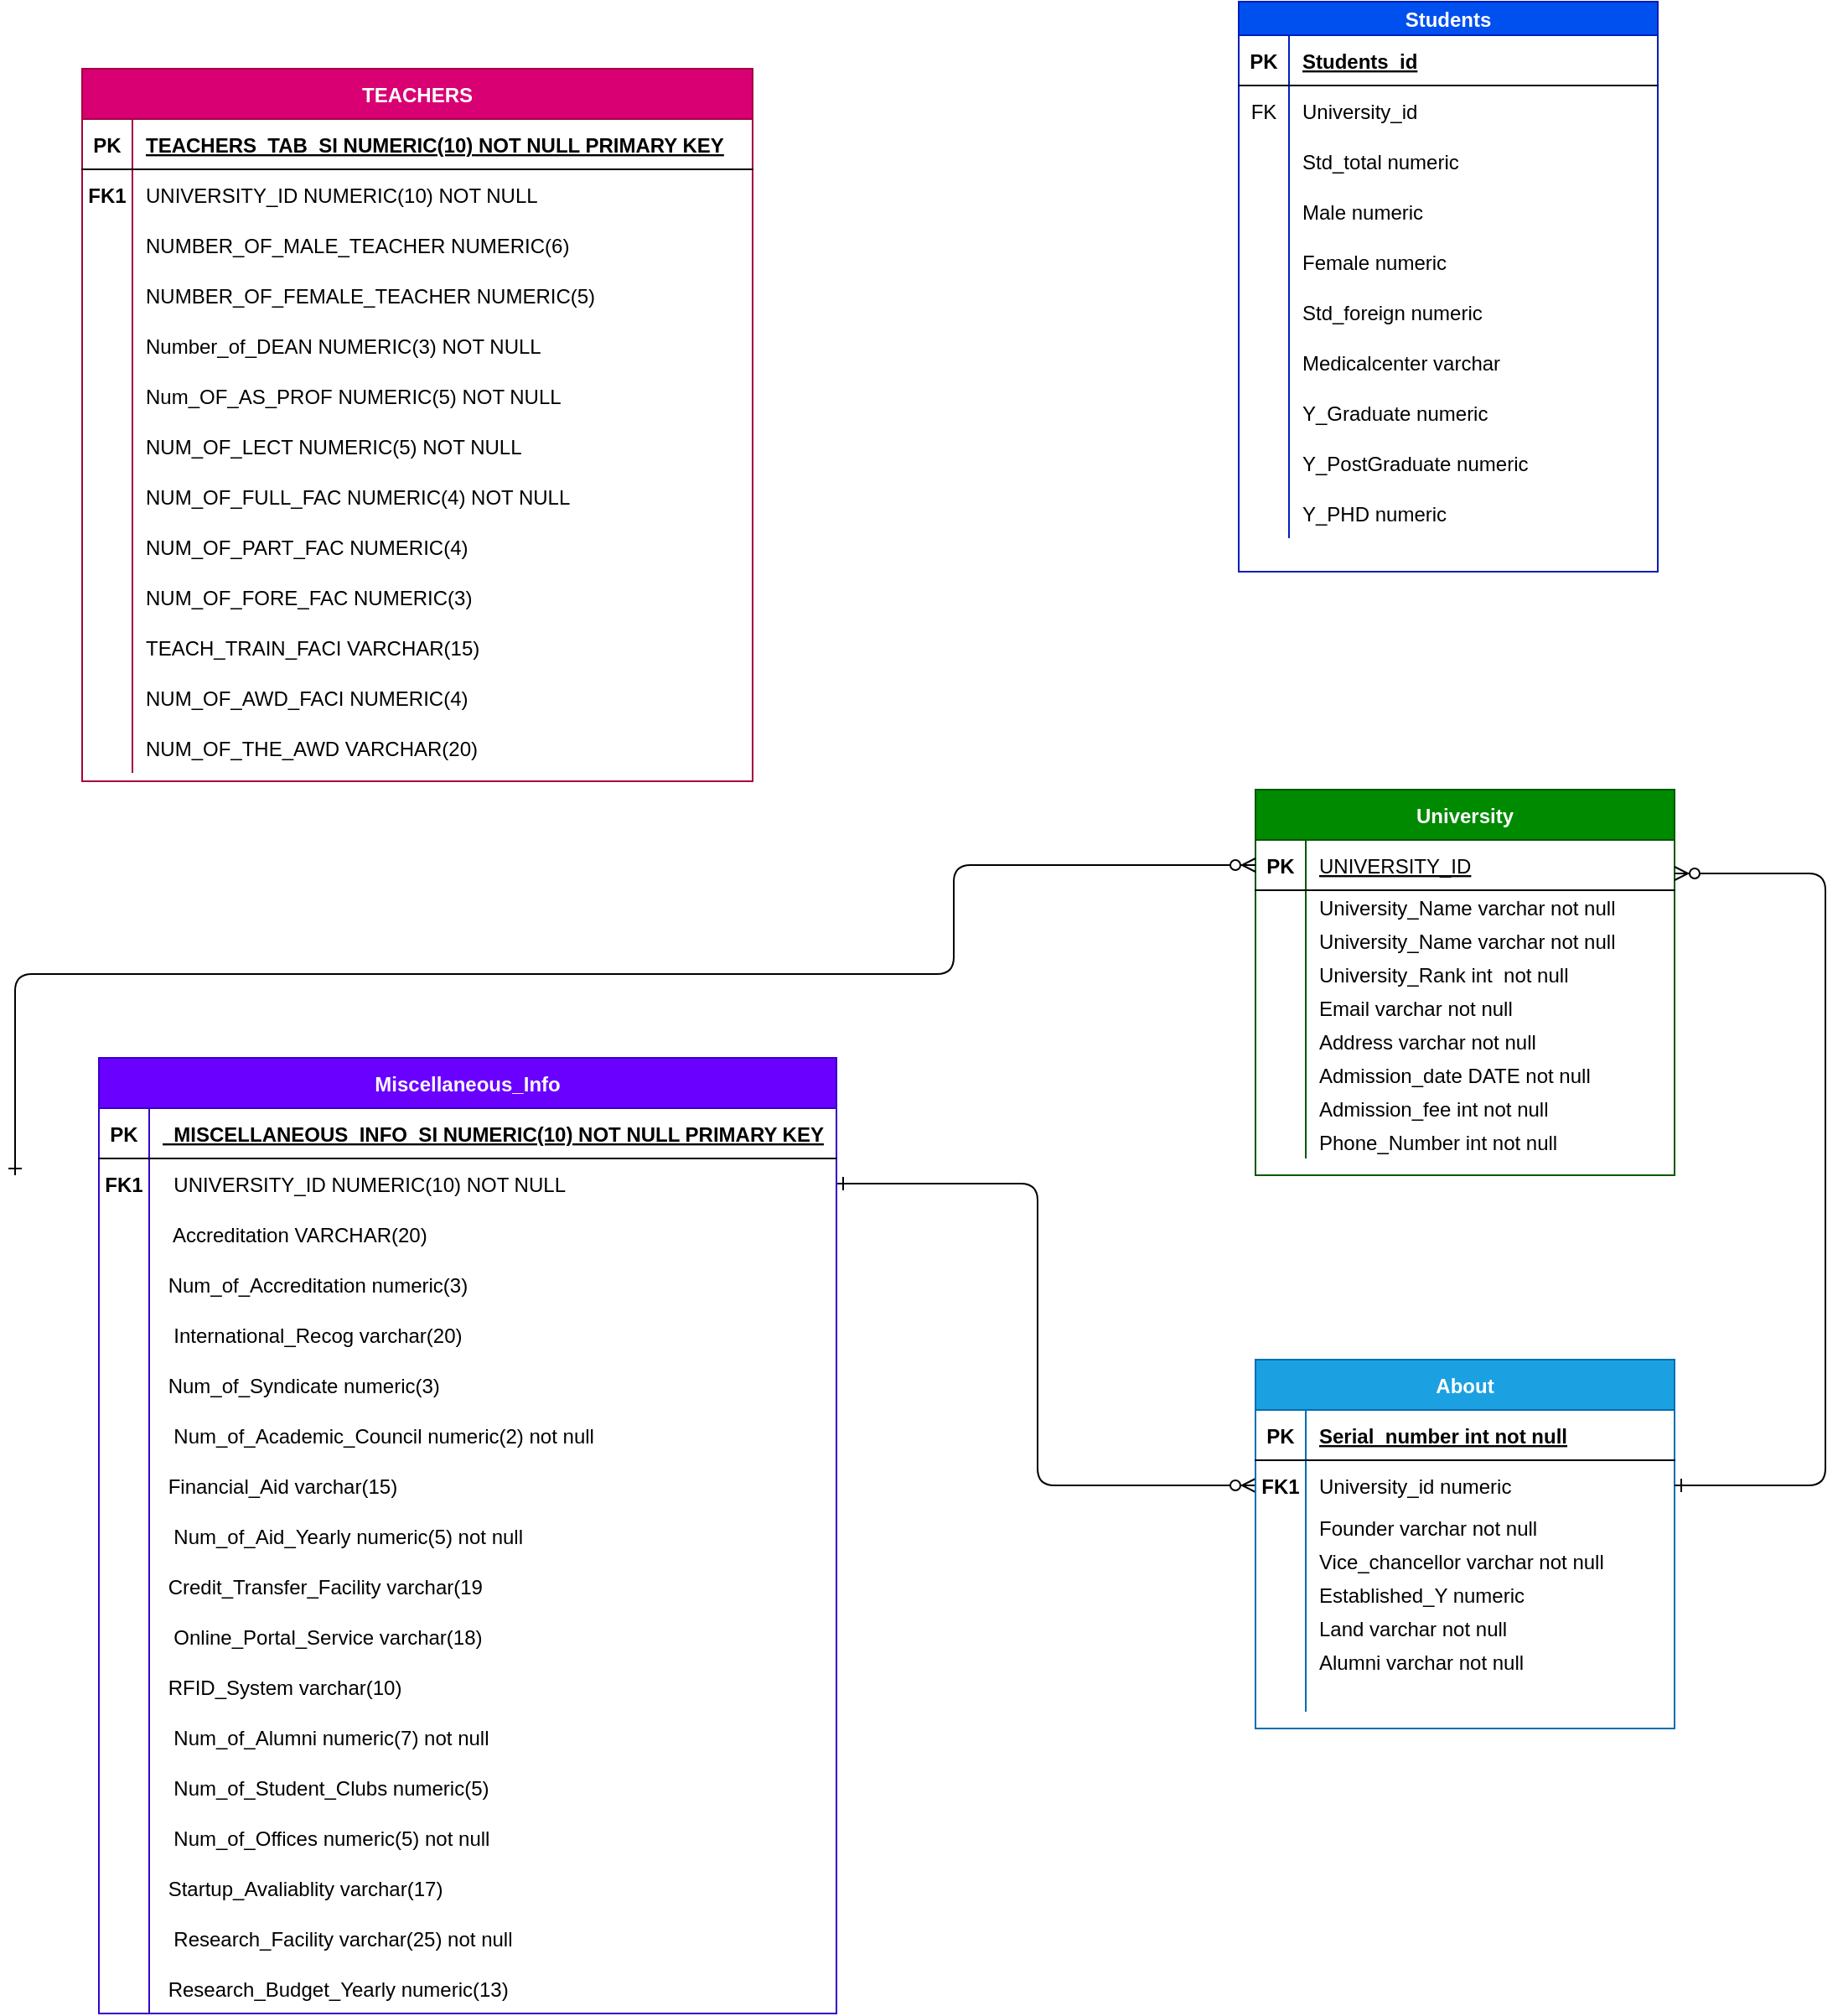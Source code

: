 <mxfile version="14.1.9" type="device"><diagram id="R2lEEEUBdFMjLlhIrx00" name="Page-1"><mxGraphModel dx="1673" dy="852" grid="1" gridSize="10" guides="1" tooltips="1" connect="1" arrows="1" fold="1" page="1" pageScale="1" pageWidth="850" pageHeight="1100" math="0" shadow="0" extFonts="Permanent Marker^https://fonts.googleapis.com/css?family=Permanent+Marker"><root><mxCell id="0"/><mxCell id="1" parent="0"/><mxCell id="C-vyLk0tnHw3VtMMgP7b-12" value="" style="endArrow=ERzeroToMany;startArrow=ERone;endFill=1;startFill=0;exitX=1;exitY=0.5;exitDx=0;exitDy=0;edgeStyle=orthogonalEdgeStyle;rounded=1;entryX=0;entryY=0.5;entryDx=0;entryDy=0;" parent="1" source="C-vyLk0tnHw3VtMMgP7b-6" edge="1" target="Qr7mPDmJloOcLGEHw9gT-30"><mxGeometry width="100" height="100" relative="1" as="geometry"><mxPoint x="400" y="180" as="sourcePoint"/><mxPoint x="730" y="970" as="targetPoint"/><Array as="points"><mxPoint x="650" y="785"/><mxPoint x="650" y="965"/></Array></mxGeometry></mxCell><mxCell id="C-vyLk0tnHw3VtMMgP7b-2" value="Miscellaneous_Info" style="shape=table;startSize=30;container=1;collapsible=1;childLayout=tableLayout;fixedRows=1;rowLines=0;fontStyle=1;align=center;resizeLast=1;fillColor=#6a00ff;strokeColor=#3700CC;fontColor=#ffffff;" parent="1" vertex="1"><mxGeometry x="90" y="710" width="440" height="570" as="geometry"/></mxCell><mxCell id="C-vyLk0tnHw3VtMMgP7b-3" value="" style="shape=partialRectangle;collapsible=0;dropTarget=0;pointerEvents=0;fillColor=none;points=[[0,0.5],[1,0.5]];portConstraint=eastwest;top=0;left=0;right=0;bottom=1;" parent="C-vyLk0tnHw3VtMMgP7b-2" vertex="1"><mxGeometry y="30" width="440" height="30" as="geometry"/></mxCell><mxCell id="C-vyLk0tnHw3VtMMgP7b-4" value="PK" style="shape=partialRectangle;overflow=hidden;connectable=0;fillColor=none;top=0;left=0;bottom=0;right=0;fontStyle=1;" parent="C-vyLk0tnHw3VtMMgP7b-3" vertex="1"><mxGeometry width="30" height="30" as="geometry"/></mxCell><mxCell id="C-vyLk0tnHw3VtMMgP7b-5" value="  MISCELLANEOUS_INFO_SI NUMERIC(10) NOT NULL PRIMARY KEY" style="shape=partialRectangle;overflow=hidden;connectable=0;fillColor=none;top=0;left=0;bottom=0;right=0;align=left;spacingLeft=6;fontStyle=5;" parent="C-vyLk0tnHw3VtMMgP7b-3" vertex="1"><mxGeometry x="30" width="410" height="30" as="geometry"/></mxCell><mxCell id="C-vyLk0tnHw3VtMMgP7b-6" value="" style="shape=partialRectangle;collapsible=0;dropTarget=0;pointerEvents=0;fillColor=none;points=[[0,0.5],[1,0.5]];portConstraint=eastwest;top=0;left=0;right=0;bottom=0;" parent="C-vyLk0tnHw3VtMMgP7b-2" vertex="1"><mxGeometry y="60" width="440" height="30" as="geometry"/></mxCell><mxCell id="C-vyLk0tnHw3VtMMgP7b-7" value="FK1" style="shape=partialRectangle;overflow=hidden;connectable=0;fillColor=none;top=0;left=0;bottom=0;right=0;fontStyle=1" parent="C-vyLk0tnHw3VtMMgP7b-6" vertex="1"><mxGeometry width="30" height="30" as="geometry"/></mxCell><mxCell id="C-vyLk0tnHw3VtMMgP7b-8" value="  UNIVERSITY_ID NUMERIC(10) NOT NULL" style="shape=partialRectangle;overflow=hidden;connectable=0;fillColor=none;top=0;left=0;bottom=0;right=0;align=left;spacingLeft=6;" parent="C-vyLk0tnHw3VtMMgP7b-6" vertex="1"><mxGeometry x="30" width="410" height="30" as="geometry"/></mxCell><mxCell id="C-vyLk0tnHw3VtMMgP7b-9" value="" style="shape=partialRectangle;collapsible=0;dropTarget=0;pointerEvents=0;fillColor=none;points=[[0,0.5],[1,0.5]];portConstraint=eastwest;top=0;left=0;right=0;bottom=0;" parent="C-vyLk0tnHw3VtMMgP7b-2" vertex="1"><mxGeometry y="90" width="440" height="30" as="geometry"/></mxCell><mxCell id="C-vyLk0tnHw3VtMMgP7b-10" value="" style="shape=partialRectangle;overflow=hidden;connectable=0;fillColor=none;top=0;left=0;bottom=0;right=0;" parent="C-vyLk0tnHw3VtMMgP7b-9" vertex="1"><mxGeometry width="30" height="30" as="geometry"/></mxCell><mxCell id="C-vyLk0tnHw3VtMMgP7b-11" value="  Accreditation VARCHAR(20)" style="shape=partialRectangle;overflow=hidden;connectable=0;fillColor=none;top=0;left=0;bottom=0;right=0;align=left;spacingLeft=6;" parent="C-vyLk0tnHw3VtMMgP7b-9" vertex="1"><mxGeometry x="30" width="410" height="30" as="geometry"/></mxCell><mxCell id="CBRhoKZOlmnx06mrnJUR-37" value="" style="shape=partialRectangle;collapsible=0;dropTarget=0;pointerEvents=0;fillColor=none;points=[[0,0.5],[1,0.5]];portConstraint=eastwest;top=0;left=0;right=0;bottom=0;" parent="C-vyLk0tnHw3VtMMgP7b-2" vertex="1"><mxGeometry y="120" width="440" height="30" as="geometry"/></mxCell><mxCell id="CBRhoKZOlmnx06mrnJUR-38" value="" style="shape=partialRectangle;overflow=hidden;connectable=0;fillColor=none;top=0;left=0;bottom=0;right=0;" parent="CBRhoKZOlmnx06mrnJUR-37" vertex="1"><mxGeometry width="30" height="30" as="geometry"/></mxCell><mxCell id="CBRhoKZOlmnx06mrnJUR-39" value=" Num_of_Accreditation numeric(3)" style="shape=partialRectangle;overflow=hidden;connectable=0;fillColor=none;top=0;left=0;bottom=0;right=0;align=left;spacingLeft=6;" parent="CBRhoKZOlmnx06mrnJUR-37" vertex="1"><mxGeometry x="30" width="410" height="30" as="geometry"/></mxCell><mxCell id="CBRhoKZOlmnx06mrnJUR-40" value="" style="shape=partialRectangle;collapsible=0;dropTarget=0;pointerEvents=0;fillColor=none;points=[[0,0.5],[1,0.5]];portConstraint=eastwest;top=0;left=0;right=0;bottom=0;" parent="C-vyLk0tnHw3VtMMgP7b-2" vertex="1"><mxGeometry y="150" width="440" height="30" as="geometry"/></mxCell><mxCell id="CBRhoKZOlmnx06mrnJUR-41" value="" style="shape=partialRectangle;overflow=hidden;connectable=0;fillColor=none;top=0;left=0;bottom=0;right=0;" parent="CBRhoKZOlmnx06mrnJUR-40" vertex="1"><mxGeometry width="30" height="30" as="geometry"/></mxCell><mxCell id="CBRhoKZOlmnx06mrnJUR-42" value="  International_Recog varchar(20)" style="shape=partialRectangle;overflow=hidden;connectable=0;fillColor=none;top=0;left=0;bottom=0;right=0;align=left;spacingLeft=6;" parent="CBRhoKZOlmnx06mrnJUR-40" vertex="1"><mxGeometry x="30" width="410" height="30" as="geometry"/></mxCell><mxCell id="CBRhoKZOlmnx06mrnJUR-59" value="" style="shape=partialRectangle;collapsible=0;dropTarget=0;pointerEvents=0;fillColor=none;points=[[0,0.5],[1,0.5]];portConstraint=eastwest;top=0;left=0;right=0;bottom=0;" parent="C-vyLk0tnHw3VtMMgP7b-2" vertex="1"><mxGeometry y="180" width="440" height="30" as="geometry"/></mxCell><mxCell id="CBRhoKZOlmnx06mrnJUR-60" value="" style="shape=partialRectangle;overflow=hidden;connectable=0;fillColor=none;top=0;left=0;bottom=0;right=0;" parent="CBRhoKZOlmnx06mrnJUR-59" vertex="1"><mxGeometry width="30" height="30" as="geometry"/></mxCell><mxCell id="CBRhoKZOlmnx06mrnJUR-61" value=" Num_of_Syndicate numeric(3)" style="shape=partialRectangle;overflow=hidden;connectable=0;fillColor=none;top=0;left=0;bottom=0;right=0;align=left;spacingLeft=6;" parent="CBRhoKZOlmnx06mrnJUR-59" vertex="1"><mxGeometry x="30" width="410" height="30" as="geometry"/></mxCell><mxCell id="CBRhoKZOlmnx06mrnJUR-62" value="" style="shape=partialRectangle;collapsible=0;dropTarget=0;pointerEvents=0;fillColor=none;points=[[0,0.5],[1,0.5]];portConstraint=eastwest;top=0;left=0;right=0;bottom=0;" parent="C-vyLk0tnHw3VtMMgP7b-2" vertex="1"><mxGeometry y="210" width="440" height="30" as="geometry"/></mxCell><mxCell id="CBRhoKZOlmnx06mrnJUR-63" value="" style="shape=partialRectangle;overflow=hidden;connectable=0;fillColor=none;top=0;left=0;bottom=0;right=0;" parent="CBRhoKZOlmnx06mrnJUR-62" vertex="1"><mxGeometry width="30" height="30" as="geometry"/></mxCell><mxCell id="CBRhoKZOlmnx06mrnJUR-64" value="  Num_of_Academic_Council numeric(2) not null" style="shape=partialRectangle;overflow=hidden;connectable=0;fillColor=none;top=0;left=0;bottom=0;right=0;align=left;spacingLeft=6;" parent="CBRhoKZOlmnx06mrnJUR-62" vertex="1"><mxGeometry x="30" width="410" height="30" as="geometry"/></mxCell><mxCell id="CBRhoKZOlmnx06mrnJUR-65" value="" style="shape=partialRectangle;collapsible=0;dropTarget=0;pointerEvents=0;fillColor=none;points=[[0,0.5],[1,0.5]];portConstraint=eastwest;top=0;left=0;right=0;bottom=0;" parent="C-vyLk0tnHw3VtMMgP7b-2" vertex="1"><mxGeometry y="240" width="440" height="30" as="geometry"/></mxCell><mxCell id="CBRhoKZOlmnx06mrnJUR-66" value="" style="shape=partialRectangle;overflow=hidden;connectable=0;fillColor=none;top=0;left=0;bottom=0;right=0;" parent="CBRhoKZOlmnx06mrnJUR-65" vertex="1"><mxGeometry width="30" height="30" as="geometry"/></mxCell><mxCell id="CBRhoKZOlmnx06mrnJUR-67" value=" Financial_Aid varchar(15)" style="shape=partialRectangle;overflow=hidden;connectable=0;fillColor=none;top=0;left=0;bottom=0;right=0;align=left;spacingLeft=6;" parent="CBRhoKZOlmnx06mrnJUR-65" vertex="1"><mxGeometry x="30" width="410" height="30" as="geometry"/></mxCell><mxCell id="CBRhoKZOlmnx06mrnJUR-68" value="" style="shape=partialRectangle;collapsible=0;dropTarget=0;pointerEvents=0;fillColor=none;points=[[0,0.5],[1,0.5]];portConstraint=eastwest;top=0;left=0;right=0;bottom=0;" parent="C-vyLk0tnHw3VtMMgP7b-2" vertex="1"><mxGeometry y="270" width="440" height="30" as="geometry"/></mxCell><mxCell id="CBRhoKZOlmnx06mrnJUR-69" value="" style="shape=partialRectangle;overflow=hidden;connectable=0;fillColor=none;top=0;left=0;bottom=0;right=0;" parent="CBRhoKZOlmnx06mrnJUR-68" vertex="1"><mxGeometry width="30" height="30" as="geometry"/></mxCell><mxCell id="CBRhoKZOlmnx06mrnJUR-70" value="  Num_of_Aid_Yearly numeric(5) not null" style="shape=partialRectangle;overflow=hidden;connectable=0;fillColor=none;top=0;left=0;bottom=0;right=0;align=left;spacingLeft=6;" parent="CBRhoKZOlmnx06mrnJUR-68" vertex="1"><mxGeometry x="30" width="410" height="30" as="geometry"/></mxCell><mxCell id="CBRhoKZOlmnx06mrnJUR-71" value="" style="shape=partialRectangle;collapsible=0;dropTarget=0;pointerEvents=0;fillColor=none;points=[[0,0.5],[1,0.5]];portConstraint=eastwest;top=0;left=0;right=0;bottom=0;" parent="C-vyLk0tnHw3VtMMgP7b-2" vertex="1"><mxGeometry y="300" width="440" height="30" as="geometry"/></mxCell><mxCell id="CBRhoKZOlmnx06mrnJUR-72" value="" style="shape=partialRectangle;overflow=hidden;connectable=0;fillColor=none;top=0;left=0;bottom=0;right=0;" parent="CBRhoKZOlmnx06mrnJUR-71" vertex="1"><mxGeometry width="30" height="30" as="geometry"/></mxCell><mxCell id="CBRhoKZOlmnx06mrnJUR-73" value=" Credit_Transfer_Facility varchar(19" style="shape=partialRectangle;overflow=hidden;connectable=0;fillColor=none;top=0;left=0;bottom=0;right=0;align=left;spacingLeft=6;" parent="CBRhoKZOlmnx06mrnJUR-71" vertex="1"><mxGeometry x="30" width="410" height="30" as="geometry"/></mxCell><mxCell id="CBRhoKZOlmnx06mrnJUR-74" value="" style="shape=partialRectangle;collapsible=0;dropTarget=0;pointerEvents=0;fillColor=none;points=[[0,0.5],[1,0.5]];portConstraint=eastwest;top=0;left=0;right=0;bottom=0;" parent="C-vyLk0tnHw3VtMMgP7b-2" vertex="1"><mxGeometry y="330" width="440" height="30" as="geometry"/></mxCell><mxCell id="CBRhoKZOlmnx06mrnJUR-75" value="" style="shape=partialRectangle;overflow=hidden;connectable=0;fillColor=none;top=0;left=0;bottom=0;right=0;" parent="CBRhoKZOlmnx06mrnJUR-74" vertex="1"><mxGeometry width="30" height="30" as="geometry"/></mxCell><mxCell id="CBRhoKZOlmnx06mrnJUR-76" value="  Online_Portal_Service varchar(18)" style="shape=partialRectangle;overflow=hidden;connectable=0;fillColor=none;top=0;left=0;bottom=0;right=0;align=left;spacingLeft=6;" parent="CBRhoKZOlmnx06mrnJUR-74" vertex="1"><mxGeometry x="30" width="410" height="30" as="geometry"/></mxCell><mxCell id="CBRhoKZOlmnx06mrnJUR-77" value="" style="shape=partialRectangle;collapsible=0;dropTarget=0;pointerEvents=0;fillColor=none;points=[[0,0.5],[1,0.5]];portConstraint=eastwest;top=0;left=0;right=0;bottom=0;" parent="C-vyLk0tnHw3VtMMgP7b-2" vertex="1"><mxGeometry y="360" width="440" height="30" as="geometry"/></mxCell><mxCell id="CBRhoKZOlmnx06mrnJUR-78" value="" style="shape=partialRectangle;overflow=hidden;connectable=0;fillColor=none;top=0;left=0;bottom=0;right=0;" parent="CBRhoKZOlmnx06mrnJUR-77" vertex="1"><mxGeometry width="30" height="30" as="geometry"/></mxCell><mxCell id="CBRhoKZOlmnx06mrnJUR-79" value=" RFID_System varchar(10)" style="shape=partialRectangle;overflow=hidden;connectable=0;fillColor=none;top=0;left=0;bottom=0;right=0;align=left;spacingLeft=6;" parent="CBRhoKZOlmnx06mrnJUR-77" vertex="1"><mxGeometry x="30" width="410" height="30" as="geometry"/></mxCell><mxCell id="CBRhoKZOlmnx06mrnJUR-80" value="" style="shape=partialRectangle;collapsible=0;dropTarget=0;pointerEvents=0;fillColor=none;points=[[0,0.5],[1,0.5]];portConstraint=eastwest;top=0;left=0;right=0;bottom=0;" parent="C-vyLk0tnHw3VtMMgP7b-2" vertex="1"><mxGeometry y="390" width="440" height="30" as="geometry"/></mxCell><mxCell id="CBRhoKZOlmnx06mrnJUR-81" value="" style="shape=partialRectangle;overflow=hidden;connectable=0;fillColor=none;top=0;left=0;bottom=0;right=0;" parent="CBRhoKZOlmnx06mrnJUR-80" vertex="1"><mxGeometry width="30" height="30" as="geometry"/></mxCell><mxCell id="CBRhoKZOlmnx06mrnJUR-82" value="  Num_of_Alumni numeric(7) not null" style="shape=partialRectangle;overflow=hidden;connectable=0;fillColor=none;top=0;left=0;bottom=0;right=0;align=left;spacingLeft=6;" parent="CBRhoKZOlmnx06mrnJUR-80" vertex="1"><mxGeometry x="30" width="410" height="30" as="geometry"/></mxCell><mxCell id="CBRhoKZOlmnx06mrnJUR-83" value="" style="shape=partialRectangle;collapsible=0;dropTarget=0;pointerEvents=0;fillColor=none;points=[[0,0.5],[1,0.5]];portConstraint=eastwest;top=0;left=0;right=0;bottom=0;" parent="C-vyLk0tnHw3VtMMgP7b-2" vertex="1"><mxGeometry y="420" width="440" height="30" as="geometry"/></mxCell><mxCell id="CBRhoKZOlmnx06mrnJUR-84" value="" style="shape=partialRectangle;overflow=hidden;connectable=0;fillColor=none;top=0;left=0;bottom=0;right=0;" parent="CBRhoKZOlmnx06mrnJUR-83" vertex="1"><mxGeometry width="30" height="30" as="geometry"/></mxCell><mxCell id="CBRhoKZOlmnx06mrnJUR-85" value="  Num_of_Student_Clubs numeric(5)" style="shape=partialRectangle;overflow=hidden;connectable=0;fillColor=none;top=0;left=0;bottom=0;right=0;align=left;spacingLeft=6;" parent="CBRhoKZOlmnx06mrnJUR-83" vertex="1"><mxGeometry x="30" width="410" height="30" as="geometry"/></mxCell><mxCell id="CBRhoKZOlmnx06mrnJUR-86" value="" style="shape=partialRectangle;collapsible=0;dropTarget=0;pointerEvents=0;fillColor=none;points=[[0,0.5],[1,0.5]];portConstraint=eastwest;top=0;left=0;right=0;bottom=0;" parent="C-vyLk0tnHw3VtMMgP7b-2" vertex="1"><mxGeometry y="450" width="440" height="30" as="geometry"/></mxCell><mxCell id="CBRhoKZOlmnx06mrnJUR-87" value="" style="shape=partialRectangle;overflow=hidden;connectable=0;fillColor=none;top=0;left=0;bottom=0;right=0;" parent="CBRhoKZOlmnx06mrnJUR-86" vertex="1"><mxGeometry width="30" height="30" as="geometry"/></mxCell><mxCell id="CBRhoKZOlmnx06mrnJUR-88" value="  Num_of_Offices numeric(5) not null" style="shape=partialRectangle;overflow=hidden;connectable=0;fillColor=none;top=0;left=0;bottom=0;right=0;align=left;spacingLeft=6;" parent="CBRhoKZOlmnx06mrnJUR-86" vertex="1"><mxGeometry x="30" width="410" height="30" as="geometry"/></mxCell><mxCell id="CBRhoKZOlmnx06mrnJUR-89" value="" style="shape=partialRectangle;collapsible=0;dropTarget=0;pointerEvents=0;fillColor=none;points=[[0,0.5],[1,0.5]];portConstraint=eastwest;top=0;left=0;right=0;bottom=0;" parent="C-vyLk0tnHw3VtMMgP7b-2" vertex="1"><mxGeometry y="480" width="440" height="30" as="geometry"/></mxCell><mxCell id="CBRhoKZOlmnx06mrnJUR-90" value="" style="shape=partialRectangle;overflow=hidden;connectable=0;fillColor=none;top=0;left=0;bottom=0;right=0;" parent="CBRhoKZOlmnx06mrnJUR-89" vertex="1"><mxGeometry width="30" height="30" as="geometry"/></mxCell><mxCell id="CBRhoKZOlmnx06mrnJUR-91" value=" Startup_Avaliablity varchar(17)" style="shape=partialRectangle;overflow=hidden;connectable=0;fillColor=none;top=0;left=0;bottom=0;right=0;align=left;spacingLeft=6;" parent="CBRhoKZOlmnx06mrnJUR-89" vertex="1"><mxGeometry x="30" width="410" height="30" as="geometry"/></mxCell><mxCell id="CBRhoKZOlmnx06mrnJUR-92" value="" style="shape=partialRectangle;collapsible=0;dropTarget=0;pointerEvents=0;fillColor=none;points=[[0,0.5],[1,0.5]];portConstraint=eastwest;top=0;left=0;right=0;bottom=0;" parent="C-vyLk0tnHw3VtMMgP7b-2" vertex="1"><mxGeometry y="510" width="440" height="30" as="geometry"/></mxCell><mxCell id="CBRhoKZOlmnx06mrnJUR-93" value="" style="shape=partialRectangle;overflow=hidden;connectable=0;fillColor=none;top=0;left=0;bottom=0;right=0;" parent="CBRhoKZOlmnx06mrnJUR-92" vertex="1"><mxGeometry width="30" height="30" as="geometry"/></mxCell><mxCell id="CBRhoKZOlmnx06mrnJUR-94" value="  Research_Facility varchar(25) not null" style="shape=partialRectangle;overflow=hidden;connectable=0;fillColor=none;top=0;left=0;bottom=0;right=0;align=left;spacingLeft=6;" parent="CBRhoKZOlmnx06mrnJUR-92" vertex="1"><mxGeometry x="30" width="410" height="30" as="geometry"/></mxCell><mxCell id="CBRhoKZOlmnx06mrnJUR-95" value="" style="shape=partialRectangle;collapsible=0;dropTarget=0;pointerEvents=0;fillColor=none;points=[[0,0.5],[1,0.5]];portConstraint=eastwest;top=0;left=0;right=0;bottom=0;" parent="C-vyLk0tnHw3VtMMgP7b-2" vertex="1"><mxGeometry y="540" width="440" height="30" as="geometry"/></mxCell><mxCell id="CBRhoKZOlmnx06mrnJUR-96" value="" style="shape=partialRectangle;overflow=hidden;connectable=0;fillColor=none;top=0;left=0;bottom=0;right=0;" parent="CBRhoKZOlmnx06mrnJUR-95" vertex="1"><mxGeometry width="30" height="30" as="geometry"/></mxCell><mxCell id="CBRhoKZOlmnx06mrnJUR-97" value=" Research_Budget_Yearly numeric(13)" style="shape=partialRectangle;overflow=hidden;connectable=0;fillColor=none;top=0;left=0;bottom=0;right=0;align=left;spacingLeft=6;" parent="CBRhoKZOlmnx06mrnJUR-95" vertex="1"><mxGeometry x="30" width="410" height="30" as="geometry"/></mxCell><mxCell id="C-vyLk0tnHw3VtMMgP7b-23" value="TEACHERS" style="shape=table;startSize=30;container=1;collapsible=1;childLayout=tableLayout;fixedRows=1;rowLines=0;fontStyle=1;align=center;resizeLast=1;fillColor=#d80073;strokeColor=#A50040;fontColor=#ffffff;" parent="1" vertex="1"><mxGeometry x="80" y="120" width="400" height="425" as="geometry"/></mxCell><mxCell id="C-vyLk0tnHw3VtMMgP7b-24" value="" style="shape=partialRectangle;collapsible=0;dropTarget=0;pointerEvents=0;fillColor=none;points=[[0,0.5],[1,0.5]];portConstraint=eastwest;top=0;left=0;right=0;bottom=1;" parent="C-vyLk0tnHw3VtMMgP7b-23" vertex="1"><mxGeometry y="30" width="400" height="30" as="geometry"/></mxCell><mxCell id="C-vyLk0tnHw3VtMMgP7b-25" value="PK" style="shape=partialRectangle;overflow=hidden;connectable=0;fillColor=none;top=0;left=0;bottom=0;right=0;fontStyle=1;" parent="C-vyLk0tnHw3VtMMgP7b-24" vertex="1"><mxGeometry width="30" height="30" as="geometry"/></mxCell><mxCell id="C-vyLk0tnHw3VtMMgP7b-26" value="TEACHERS_TAB_SI NUMERIC(10) NOT NULL PRIMARY KEY" style="shape=partialRectangle;overflow=hidden;connectable=0;fillColor=none;top=0;left=0;bottom=0;right=0;align=left;spacingLeft=6;fontStyle=5;" parent="C-vyLk0tnHw3VtMMgP7b-24" vertex="1"><mxGeometry x="30" width="370" height="30" as="geometry"/></mxCell><mxCell id="C-vyLk0tnHw3VtMMgP7b-27" value="" style="shape=partialRectangle;collapsible=0;dropTarget=0;pointerEvents=0;fillColor=none;points=[[0,0.5],[1,0.5]];portConstraint=eastwest;top=0;left=0;right=0;bottom=0;" parent="C-vyLk0tnHw3VtMMgP7b-23" vertex="1"><mxGeometry y="60" width="400" height="30" as="geometry"/></mxCell><mxCell id="C-vyLk0tnHw3VtMMgP7b-28" value="FK1" style="shape=partialRectangle;overflow=hidden;connectable=0;fillColor=none;top=0;left=0;bottom=0;right=0;fontStyle=1" parent="C-vyLk0tnHw3VtMMgP7b-27" vertex="1"><mxGeometry width="30" height="30" as="geometry"/></mxCell><mxCell id="C-vyLk0tnHw3VtMMgP7b-29" value="UNIVERSITY_ID NUMERIC(10) NOT NULL" style="shape=partialRectangle;overflow=hidden;connectable=0;fillColor=none;top=0;left=0;bottom=0;right=0;align=left;spacingLeft=6;" parent="C-vyLk0tnHw3VtMMgP7b-27" vertex="1"><mxGeometry x="30" width="370" height="30" as="geometry"/></mxCell><mxCell id="CBRhoKZOlmnx06mrnJUR-4" value="" style="shape=partialRectangle;collapsible=0;dropTarget=0;pointerEvents=0;fillColor=none;points=[[0,0.5],[1,0.5]];portConstraint=eastwest;top=0;left=0;right=0;bottom=0;" parent="C-vyLk0tnHw3VtMMgP7b-23" vertex="1"><mxGeometry y="90" width="400" height="30" as="geometry"/></mxCell><mxCell id="CBRhoKZOlmnx06mrnJUR-5" value="" style="shape=partialRectangle;overflow=hidden;connectable=0;fillColor=none;top=0;left=0;bottom=0;right=0;" parent="CBRhoKZOlmnx06mrnJUR-4" vertex="1"><mxGeometry width="30" height="30" as="geometry"/></mxCell><mxCell id="CBRhoKZOlmnx06mrnJUR-6" value="NUMBER_OF_MALE_TEACHER NUMERIC(6)" style="shape=partialRectangle;overflow=hidden;connectable=0;fillColor=none;top=0;left=0;bottom=0;right=0;align=left;spacingLeft=6;" parent="CBRhoKZOlmnx06mrnJUR-4" vertex="1"><mxGeometry x="30" width="370" height="30" as="geometry"/></mxCell><mxCell id="CBRhoKZOlmnx06mrnJUR-7" value="" style="shape=partialRectangle;collapsible=0;dropTarget=0;pointerEvents=0;fillColor=none;points=[[0,0.5],[1,0.5]];portConstraint=eastwest;top=0;left=0;right=0;bottom=0;" parent="C-vyLk0tnHw3VtMMgP7b-23" vertex="1"><mxGeometry y="120" width="400" height="30" as="geometry"/></mxCell><mxCell id="CBRhoKZOlmnx06mrnJUR-8" value="" style="shape=partialRectangle;overflow=hidden;connectable=0;fillColor=none;top=0;left=0;bottom=0;right=0;" parent="CBRhoKZOlmnx06mrnJUR-7" vertex="1"><mxGeometry width="30" height="30" as="geometry"/></mxCell><mxCell id="CBRhoKZOlmnx06mrnJUR-9" value="NUMBER_OF_FEMALE_TEACHER NUMERIC(5)" style="shape=partialRectangle;overflow=hidden;connectable=0;fillColor=none;top=0;left=0;bottom=0;right=0;align=left;spacingLeft=6;" parent="CBRhoKZOlmnx06mrnJUR-7" vertex="1"><mxGeometry x="30" width="370" height="30" as="geometry"/></mxCell><mxCell id="CBRhoKZOlmnx06mrnJUR-10" value="" style="shape=partialRectangle;collapsible=0;dropTarget=0;pointerEvents=0;fillColor=none;points=[[0,0.5],[1,0.5]];portConstraint=eastwest;top=0;left=0;right=0;bottom=0;" parent="C-vyLk0tnHw3VtMMgP7b-23" vertex="1"><mxGeometry y="150" width="400" height="30" as="geometry"/></mxCell><mxCell id="CBRhoKZOlmnx06mrnJUR-11" value="" style="shape=partialRectangle;overflow=hidden;connectable=0;fillColor=none;top=0;left=0;bottom=0;right=0;" parent="CBRhoKZOlmnx06mrnJUR-10" vertex="1"><mxGeometry width="30" height="30" as="geometry"/></mxCell><mxCell id="CBRhoKZOlmnx06mrnJUR-12" value="Number_of_DEAN NUMERIC(3) NOT NULL" style="shape=partialRectangle;overflow=hidden;connectable=0;fillColor=none;top=0;left=0;bottom=0;right=0;align=left;spacingLeft=6;" parent="CBRhoKZOlmnx06mrnJUR-10" vertex="1"><mxGeometry x="30" width="370" height="30" as="geometry"/></mxCell><mxCell id="CBRhoKZOlmnx06mrnJUR-13" value="" style="shape=partialRectangle;collapsible=0;dropTarget=0;pointerEvents=0;fillColor=none;points=[[0,0.5],[1,0.5]];portConstraint=eastwest;top=0;left=0;right=0;bottom=0;" parent="C-vyLk0tnHw3VtMMgP7b-23" vertex="1"><mxGeometry y="180" width="400" height="30" as="geometry"/></mxCell><mxCell id="CBRhoKZOlmnx06mrnJUR-14" value="" style="shape=partialRectangle;overflow=hidden;connectable=0;fillColor=none;top=0;left=0;bottom=0;right=0;" parent="CBRhoKZOlmnx06mrnJUR-13" vertex="1"><mxGeometry width="30" height="30" as="geometry"/></mxCell><mxCell id="CBRhoKZOlmnx06mrnJUR-15" value="Num_OF_AS_PROF NUMERIC(5) NOT NULL" style="shape=partialRectangle;overflow=hidden;connectable=0;fillColor=none;top=0;left=0;bottom=0;right=0;align=left;spacingLeft=6;" parent="CBRhoKZOlmnx06mrnJUR-13" vertex="1"><mxGeometry x="30" width="370" height="30" as="geometry"/></mxCell><mxCell id="CBRhoKZOlmnx06mrnJUR-16" value="" style="shape=partialRectangle;collapsible=0;dropTarget=0;pointerEvents=0;fillColor=none;points=[[0,0.5],[1,0.5]];portConstraint=eastwest;top=0;left=0;right=0;bottom=0;" parent="C-vyLk0tnHw3VtMMgP7b-23" vertex="1"><mxGeometry y="210" width="400" height="30" as="geometry"/></mxCell><mxCell id="CBRhoKZOlmnx06mrnJUR-17" value="" style="shape=partialRectangle;overflow=hidden;connectable=0;fillColor=none;top=0;left=0;bottom=0;right=0;" parent="CBRhoKZOlmnx06mrnJUR-16" vertex="1"><mxGeometry width="30" height="30" as="geometry"/></mxCell><mxCell id="CBRhoKZOlmnx06mrnJUR-18" value="NUM_OF_LECT NUMERIC(5) NOT NULL" style="shape=partialRectangle;overflow=hidden;connectable=0;fillColor=none;top=0;left=0;bottom=0;right=0;align=left;spacingLeft=6;" parent="CBRhoKZOlmnx06mrnJUR-16" vertex="1"><mxGeometry x="30" width="370" height="30" as="geometry"/></mxCell><mxCell id="CBRhoKZOlmnx06mrnJUR-19" value="" style="shape=partialRectangle;collapsible=0;dropTarget=0;pointerEvents=0;fillColor=none;points=[[0,0.5],[1,0.5]];portConstraint=eastwest;top=0;left=0;right=0;bottom=0;" parent="C-vyLk0tnHw3VtMMgP7b-23" vertex="1"><mxGeometry y="240" width="400" height="30" as="geometry"/></mxCell><mxCell id="CBRhoKZOlmnx06mrnJUR-20" value="" style="shape=partialRectangle;overflow=hidden;connectable=0;fillColor=none;top=0;left=0;bottom=0;right=0;" parent="CBRhoKZOlmnx06mrnJUR-19" vertex="1"><mxGeometry width="30" height="30" as="geometry"/></mxCell><mxCell id="CBRhoKZOlmnx06mrnJUR-21" value="NUM_OF_FULL_FAC NUMERIC(4) NOT NULL" style="shape=partialRectangle;overflow=hidden;connectable=0;fillColor=none;top=0;left=0;bottom=0;right=0;align=left;spacingLeft=6;" parent="CBRhoKZOlmnx06mrnJUR-19" vertex="1"><mxGeometry x="30" width="370" height="30" as="geometry"/></mxCell><mxCell id="CBRhoKZOlmnx06mrnJUR-22" value="" style="shape=partialRectangle;collapsible=0;dropTarget=0;pointerEvents=0;fillColor=none;points=[[0,0.5],[1,0.5]];portConstraint=eastwest;top=0;left=0;right=0;bottom=0;" parent="C-vyLk0tnHw3VtMMgP7b-23" vertex="1"><mxGeometry y="270" width="400" height="30" as="geometry"/></mxCell><mxCell id="CBRhoKZOlmnx06mrnJUR-23" value="" style="shape=partialRectangle;overflow=hidden;connectable=0;fillColor=none;top=0;left=0;bottom=0;right=0;" parent="CBRhoKZOlmnx06mrnJUR-22" vertex="1"><mxGeometry width="30" height="30" as="geometry"/></mxCell><mxCell id="CBRhoKZOlmnx06mrnJUR-24" value="NUM_OF_PART_FAC NUMERIC(4)" style="shape=partialRectangle;overflow=hidden;connectable=0;fillColor=none;top=0;left=0;bottom=0;right=0;align=left;spacingLeft=6;" parent="CBRhoKZOlmnx06mrnJUR-22" vertex="1"><mxGeometry x="30" width="370" height="30" as="geometry"/></mxCell><mxCell id="CBRhoKZOlmnx06mrnJUR-25" value="" style="shape=partialRectangle;collapsible=0;dropTarget=0;pointerEvents=0;fillColor=none;points=[[0,0.5],[1,0.5]];portConstraint=eastwest;top=0;left=0;right=0;bottom=0;" parent="C-vyLk0tnHw3VtMMgP7b-23" vertex="1"><mxGeometry y="300" width="400" height="30" as="geometry"/></mxCell><mxCell id="CBRhoKZOlmnx06mrnJUR-26" value="" style="shape=partialRectangle;overflow=hidden;connectable=0;fillColor=none;top=0;left=0;bottom=0;right=0;" parent="CBRhoKZOlmnx06mrnJUR-25" vertex="1"><mxGeometry width="30" height="30" as="geometry"/></mxCell><mxCell id="CBRhoKZOlmnx06mrnJUR-27" value="NUM_OF_FORE_FAC NUMERIC(3)" style="shape=partialRectangle;overflow=hidden;connectable=0;fillColor=none;top=0;left=0;bottom=0;right=0;align=left;spacingLeft=6;" parent="CBRhoKZOlmnx06mrnJUR-25" vertex="1"><mxGeometry x="30" width="370" height="30" as="geometry"/></mxCell><mxCell id="CBRhoKZOlmnx06mrnJUR-28" value="" style="shape=partialRectangle;collapsible=0;dropTarget=0;pointerEvents=0;fillColor=none;points=[[0,0.5],[1,0.5]];portConstraint=eastwest;top=0;left=0;right=0;bottom=0;" parent="C-vyLk0tnHw3VtMMgP7b-23" vertex="1"><mxGeometry y="330" width="400" height="30" as="geometry"/></mxCell><mxCell id="CBRhoKZOlmnx06mrnJUR-29" value="" style="shape=partialRectangle;overflow=hidden;connectable=0;fillColor=none;top=0;left=0;bottom=0;right=0;" parent="CBRhoKZOlmnx06mrnJUR-28" vertex="1"><mxGeometry width="30" height="30" as="geometry"/></mxCell><mxCell id="CBRhoKZOlmnx06mrnJUR-30" value="TEACH_TRAIN_FACI VARCHAR(15)" style="shape=partialRectangle;overflow=hidden;connectable=0;fillColor=none;top=0;left=0;bottom=0;right=0;align=left;spacingLeft=6;" parent="CBRhoKZOlmnx06mrnJUR-28" vertex="1"><mxGeometry x="30" width="370" height="30" as="geometry"/></mxCell><mxCell id="CBRhoKZOlmnx06mrnJUR-31" value="" style="shape=partialRectangle;collapsible=0;dropTarget=0;pointerEvents=0;fillColor=none;points=[[0,0.5],[1,0.5]];portConstraint=eastwest;top=0;left=0;right=0;bottom=0;" parent="C-vyLk0tnHw3VtMMgP7b-23" vertex="1"><mxGeometry y="360" width="400" height="30" as="geometry"/></mxCell><mxCell id="CBRhoKZOlmnx06mrnJUR-32" value="" style="shape=partialRectangle;overflow=hidden;connectable=0;fillColor=none;top=0;left=0;bottom=0;right=0;" parent="CBRhoKZOlmnx06mrnJUR-31" vertex="1"><mxGeometry width="30" height="30" as="geometry"/></mxCell><mxCell id="CBRhoKZOlmnx06mrnJUR-33" value="NUM_OF_AWD_FACI NUMERIC(4)" style="shape=partialRectangle;overflow=hidden;connectable=0;fillColor=none;top=0;left=0;bottom=0;right=0;align=left;spacingLeft=6;" parent="CBRhoKZOlmnx06mrnJUR-31" vertex="1"><mxGeometry x="30" width="370" height="30" as="geometry"/></mxCell><mxCell id="CBRhoKZOlmnx06mrnJUR-34" value="" style="shape=partialRectangle;collapsible=0;dropTarget=0;pointerEvents=0;fillColor=none;points=[[0,0.5],[1,0.5]];portConstraint=eastwest;top=0;left=0;right=0;bottom=0;" parent="C-vyLk0tnHw3VtMMgP7b-23" vertex="1"><mxGeometry y="390" width="400" height="30" as="geometry"/></mxCell><mxCell id="CBRhoKZOlmnx06mrnJUR-35" value="" style="shape=partialRectangle;overflow=hidden;connectable=0;fillColor=none;top=0;left=0;bottom=0;right=0;" parent="CBRhoKZOlmnx06mrnJUR-34" vertex="1"><mxGeometry width="30" height="30" as="geometry"/></mxCell><mxCell id="CBRhoKZOlmnx06mrnJUR-36" value="NUM_OF_THE_AWD VARCHAR(20)" style="shape=partialRectangle;overflow=hidden;connectable=0;fillColor=none;top=0;left=0;bottom=0;right=0;align=left;spacingLeft=6;" parent="CBRhoKZOlmnx06mrnJUR-34" vertex="1"><mxGeometry x="30" width="370" height="30" as="geometry"/></mxCell><mxCell id="Qr7mPDmJloOcLGEHw9gT-1" value="University" style="shape=table;startSize=30;container=1;collapsible=1;childLayout=tableLayout;fixedRows=1;rowLines=0;fontStyle=1;align=center;resizeLast=1;fillColor=#008a00;strokeColor=#005700;fontColor=#ffffff;" vertex="1" parent="1"><mxGeometry x="780" y="550" width="250" height="230" as="geometry"/></mxCell><mxCell id="Qr7mPDmJloOcLGEHw9gT-2" value="" style="shape=partialRectangle;collapsible=0;dropTarget=0;pointerEvents=0;fillColor=none;points=[[0,0.5],[1,0.5]];portConstraint=eastwest;top=0;left=0;right=0;bottom=1;" vertex="1" parent="Qr7mPDmJloOcLGEHw9gT-1"><mxGeometry y="30" width="250" height="30" as="geometry"/></mxCell><mxCell id="Qr7mPDmJloOcLGEHw9gT-3" value="PK" style="shape=partialRectangle;overflow=hidden;connectable=0;fillColor=none;top=0;left=0;bottom=0;right=0;fontStyle=1;" vertex="1" parent="Qr7mPDmJloOcLGEHw9gT-2"><mxGeometry width="30" height="30" as="geometry"/></mxCell><mxCell id="Qr7mPDmJloOcLGEHw9gT-4" value="UNIVERSITY_ID" style="shape=partialRectangle;overflow=hidden;connectable=0;fillColor=none;top=0;left=0;bottom=0;right=0;align=left;spacingLeft=6;fontStyle=4;" vertex="1" parent="Qr7mPDmJloOcLGEHw9gT-2"><mxGeometry x="30" width="220" height="30" as="geometry"/></mxCell><mxCell id="Qr7mPDmJloOcLGEHw9gT-92" value="" style="shape=partialRectangle;collapsible=0;dropTarget=0;pointerEvents=0;fillColor=none;points=[[0,0.5],[1,0.5]];portConstraint=eastwest;top=0;left=0;right=0;bottom=0;" vertex="1" parent="Qr7mPDmJloOcLGEHw9gT-1"><mxGeometry y="60" width="250" height="20" as="geometry"/></mxCell><mxCell id="Qr7mPDmJloOcLGEHw9gT-93" value="" style="shape=partialRectangle;overflow=hidden;connectable=0;fillColor=none;top=0;left=0;bottom=0;right=0;" vertex="1" parent="Qr7mPDmJloOcLGEHw9gT-92"><mxGeometry width="30" height="20" as="geometry"/></mxCell><mxCell id="Qr7mPDmJloOcLGEHw9gT-94" value="University_Name varchar not null" style="shape=partialRectangle;overflow=hidden;connectable=0;fillColor=none;top=0;left=0;bottom=0;right=0;align=left;spacingLeft=6;strokeWidth=5;" vertex="1" parent="Qr7mPDmJloOcLGEHw9gT-92"><mxGeometry x="30" width="220" height="20" as="geometry"/></mxCell><mxCell id="Qr7mPDmJloOcLGEHw9gT-5" value="" style="shape=partialRectangle;collapsible=0;dropTarget=0;pointerEvents=0;fillColor=none;points=[[0,0.5],[1,0.5]];portConstraint=eastwest;top=0;left=0;right=0;bottom=0;" vertex="1" parent="Qr7mPDmJloOcLGEHw9gT-1"><mxGeometry y="80" width="250" height="20" as="geometry"/></mxCell><mxCell id="Qr7mPDmJloOcLGEHw9gT-6" value="" style="shape=partialRectangle;overflow=hidden;connectable=0;fillColor=none;top=0;left=0;bottom=0;right=0;" vertex="1" parent="Qr7mPDmJloOcLGEHw9gT-5"><mxGeometry width="30" height="20" as="geometry"/></mxCell><mxCell id="Qr7mPDmJloOcLGEHw9gT-7" value="University_Name varchar not null" style="shape=partialRectangle;overflow=hidden;connectable=0;fillColor=none;top=0;left=0;bottom=0;right=0;align=left;spacingLeft=6;strokeWidth=5;" vertex="1" parent="Qr7mPDmJloOcLGEHw9gT-5"><mxGeometry x="30" width="220" height="20" as="geometry"/></mxCell><mxCell id="Qr7mPDmJloOcLGEHw9gT-8" value="" style="shape=partialRectangle;collapsible=0;dropTarget=0;pointerEvents=0;fillColor=none;points=[[0,0.5],[1,0.5]];portConstraint=eastwest;top=0;left=0;right=0;bottom=0;" vertex="1" parent="Qr7mPDmJloOcLGEHw9gT-1"><mxGeometry y="100" width="250" height="20" as="geometry"/></mxCell><mxCell id="Qr7mPDmJloOcLGEHw9gT-9" value="" style="shape=partialRectangle;overflow=hidden;connectable=0;fillColor=none;top=0;left=0;bottom=0;right=0;" vertex="1" parent="Qr7mPDmJloOcLGEHw9gT-8"><mxGeometry width="30" height="20" as="geometry"/></mxCell><mxCell id="Qr7mPDmJloOcLGEHw9gT-10" value="University_Rank int  not null" style="shape=partialRectangle;overflow=hidden;connectable=0;fillColor=none;top=0;left=0;bottom=0;right=0;align=left;spacingLeft=6;strokeWidth=5;" vertex="1" parent="Qr7mPDmJloOcLGEHw9gT-8"><mxGeometry x="30" width="220" height="20" as="geometry"/></mxCell><mxCell id="Qr7mPDmJloOcLGEHw9gT-11" value="" style="shape=partialRectangle;collapsible=0;dropTarget=0;pointerEvents=0;fillColor=none;points=[[0,0.5],[1,0.5]];portConstraint=eastwest;top=0;left=0;right=0;bottom=0;" vertex="1" parent="Qr7mPDmJloOcLGEHw9gT-1"><mxGeometry y="120" width="250" height="20" as="geometry"/></mxCell><mxCell id="Qr7mPDmJloOcLGEHw9gT-12" value="" style="shape=partialRectangle;overflow=hidden;connectable=0;fillColor=none;top=0;left=0;bottom=0;right=0;" vertex="1" parent="Qr7mPDmJloOcLGEHw9gT-11"><mxGeometry width="30" height="20" as="geometry"/></mxCell><mxCell id="Qr7mPDmJloOcLGEHw9gT-13" value="Email varchar not null" style="shape=partialRectangle;overflow=hidden;connectable=0;fillColor=none;top=0;left=0;bottom=0;right=0;align=left;spacingLeft=6;strokeWidth=5;" vertex="1" parent="Qr7mPDmJloOcLGEHw9gT-11"><mxGeometry x="30" width="220" height="20" as="geometry"/></mxCell><mxCell id="Qr7mPDmJloOcLGEHw9gT-14" value="" style="shape=partialRectangle;collapsible=0;dropTarget=0;pointerEvents=0;fillColor=none;points=[[0,0.5],[1,0.5]];portConstraint=eastwest;top=0;left=0;right=0;bottom=0;" vertex="1" parent="Qr7mPDmJloOcLGEHw9gT-1"><mxGeometry y="140" width="250" height="20" as="geometry"/></mxCell><mxCell id="Qr7mPDmJloOcLGEHw9gT-15" value="" style="shape=partialRectangle;overflow=hidden;connectable=0;fillColor=none;top=0;left=0;bottom=0;right=0;" vertex="1" parent="Qr7mPDmJloOcLGEHw9gT-14"><mxGeometry width="30" height="20" as="geometry"/></mxCell><mxCell id="Qr7mPDmJloOcLGEHw9gT-16" value="Address varchar not null" style="shape=partialRectangle;overflow=hidden;connectable=0;fillColor=none;top=0;left=0;bottom=0;right=0;align=left;spacingLeft=6;strokeWidth=5;" vertex="1" parent="Qr7mPDmJloOcLGEHw9gT-14"><mxGeometry x="30" width="220" height="20" as="geometry"/></mxCell><mxCell id="Qr7mPDmJloOcLGEHw9gT-17" value="" style="shape=partialRectangle;collapsible=0;dropTarget=0;pointerEvents=0;fillColor=none;points=[[0,0.5],[1,0.5]];portConstraint=eastwest;top=0;left=0;right=0;bottom=0;" vertex="1" parent="Qr7mPDmJloOcLGEHw9gT-1"><mxGeometry y="160" width="250" height="20" as="geometry"/></mxCell><mxCell id="Qr7mPDmJloOcLGEHw9gT-18" value="" style="shape=partialRectangle;overflow=hidden;connectable=0;fillColor=none;top=0;left=0;bottom=0;right=0;" vertex="1" parent="Qr7mPDmJloOcLGEHw9gT-17"><mxGeometry width="30" height="20" as="geometry"/></mxCell><mxCell id="Qr7mPDmJloOcLGEHw9gT-19" value="Admission_date DATE not null" style="shape=partialRectangle;overflow=hidden;connectable=0;fillColor=none;top=0;left=0;bottom=0;right=0;align=left;spacingLeft=6;strokeWidth=5;" vertex="1" parent="Qr7mPDmJloOcLGEHw9gT-17"><mxGeometry x="30" width="220" height="20" as="geometry"/></mxCell><mxCell id="Qr7mPDmJloOcLGEHw9gT-20" value="" style="shape=partialRectangle;collapsible=0;dropTarget=0;pointerEvents=0;fillColor=none;points=[[0,0.5],[1,0.5]];portConstraint=eastwest;top=0;left=0;right=0;bottom=0;" vertex="1" parent="Qr7mPDmJloOcLGEHw9gT-1"><mxGeometry y="180" width="250" height="20" as="geometry"/></mxCell><mxCell id="Qr7mPDmJloOcLGEHw9gT-21" value="" style="shape=partialRectangle;overflow=hidden;connectable=0;fillColor=none;top=0;left=0;bottom=0;right=0;" vertex="1" parent="Qr7mPDmJloOcLGEHw9gT-20"><mxGeometry width="30" height="20" as="geometry"/></mxCell><mxCell id="Qr7mPDmJloOcLGEHw9gT-22" value="Admission_fee int not null" style="shape=partialRectangle;overflow=hidden;connectable=0;fillColor=none;top=0;left=0;bottom=0;right=0;align=left;spacingLeft=6;strokeWidth=5;" vertex="1" parent="Qr7mPDmJloOcLGEHw9gT-20"><mxGeometry x="30" width="220" height="20" as="geometry"/></mxCell><mxCell id="Qr7mPDmJloOcLGEHw9gT-23" value="" style="shape=partialRectangle;collapsible=0;dropTarget=0;pointerEvents=0;fillColor=none;points=[[0,0.5],[1,0.5]];portConstraint=eastwest;top=0;left=0;right=0;bottom=0;" vertex="1" parent="Qr7mPDmJloOcLGEHw9gT-1"><mxGeometry y="200" width="250" height="20" as="geometry"/></mxCell><mxCell id="Qr7mPDmJloOcLGEHw9gT-24" value="" style="shape=partialRectangle;overflow=hidden;connectable=0;fillColor=none;top=0;left=0;bottom=0;right=0;" vertex="1" parent="Qr7mPDmJloOcLGEHw9gT-23"><mxGeometry width="30" height="20" as="geometry"/></mxCell><mxCell id="Qr7mPDmJloOcLGEHw9gT-25" value="Phone_Number int not null" style="shape=partialRectangle;overflow=hidden;connectable=0;fillColor=none;top=0;left=0;bottom=0;right=0;align=left;spacingLeft=6;strokeWidth=5;" vertex="1" parent="Qr7mPDmJloOcLGEHw9gT-23"><mxGeometry x="30" width="220" height="20" as="geometry"/></mxCell><mxCell id="Qr7mPDmJloOcLGEHw9gT-26" value="About" style="shape=table;startSize=30;container=1;collapsible=1;childLayout=tableLayout;fixedRows=1;rowLines=0;fontStyle=1;align=center;resizeLast=1;fillColor=#1ba1e2;strokeColor=#006EAF;fontColor=#ffffff;" vertex="1" parent="1"><mxGeometry x="780" y="890" width="250" height="220" as="geometry"/></mxCell><mxCell id="Qr7mPDmJloOcLGEHw9gT-27" value="" style="shape=partialRectangle;collapsible=0;dropTarget=0;pointerEvents=0;fillColor=none;points=[[0,0.5],[1,0.5]];portConstraint=eastwest;top=0;left=0;right=0;bottom=1;" vertex="1" parent="Qr7mPDmJloOcLGEHw9gT-26"><mxGeometry y="30" width="250" height="30" as="geometry"/></mxCell><mxCell id="Qr7mPDmJloOcLGEHw9gT-28" value="PK" style="shape=partialRectangle;overflow=hidden;connectable=0;fillColor=none;top=0;left=0;bottom=0;right=0;fontStyle=1;" vertex="1" parent="Qr7mPDmJloOcLGEHw9gT-27"><mxGeometry width="30" height="30" as="geometry"/></mxCell><mxCell id="Qr7mPDmJloOcLGEHw9gT-29" value="Serial_number int not null" style="shape=partialRectangle;overflow=hidden;connectable=0;fillColor=none;top=0;left=0;bottom=0;right=0;align=left;spacingLeft=6;fontStyle=5;" vertex="1" parent="Qr7mPDmJloOcLGEHw9gT-27"><mxGeometry x="30" width="220" height="30" as="geometry"/></mxCell><mxCell id="Qr7mPDmJloOcLGEHw9gT-30" value="" style="shape=partialRectangle;collapsible=0;dropTarget=0;pointerEvents=0;fillColor=none;points=[[0,0.5],[1,0.5]];portConstraint=eastwest;top=0;left=0;right=0;bottom=0;" vertex="1" parent="Qr7mPDmJloOcLGEHw9gT-26"><mxGeometry y="60" width="250" height="30" as="geometry"/></mxCell><mxCell id="Qr7mPDmJloOcLGEHw9gT-31" value="FK1" style="shape=partialRectangle;overflow=hidden;connectable=0;fillColor=none;top=0;left=0;bottom=0;right=0;fontStyle=1" vertex="1" parent="Qr7mPDmJloOcLGEHw9gT-30"><mxGeometry width="30" height="30" as="geometry"/></mxCell><mxCell id="Qr7mPDmJloOcLGEHw9gT-32" value="University_id numeric " style="shape=partialRectangle;overflow=hidden;connectable=0;fillColor=none;top=0;left=0;bottom=0;right=0;align=left;spacingLeft=6;strokeWidth=5;" vertex="1" parent="Qr7mPDmJloOcLGEHw9gT-30"><mxGeometry x="30" width="220" height="30" as="geometry"/></mxCell><mxCell id="Qr7mPDmJloOcLGEHw9gT-33" value="" style="shape=partialRectangle;collapsible=0;dropTarget=0;pointerEvents=0;fillColor=none;points=[[0,0.5],[1,0.5]];portConstraint=eastwest;top=0;left=0;right=0;bottom=0;" vertex="1" parent="Qr7mPDmJloOcLGEHw9gT-26"><mxGeometry y="90" width="250" height="20" as="geometry"/></mxCell><mxCell id="Qr7mPDmJloOcLGEHw9gT-34" value="" style="shape=partialRectangle;overflow=hidden;connectable=0;fillColor=none;top=0;left=0;bottom=0;right=0;" vertex="1" parent="Qr7mPDmJloOcLGEHw9gT-33"><mxGeometry width="30" height="20" as="geometry"/></mxCell><mxCell id="Qr7mPDmJloOcLGEHw9gT-35" value="Founder varchar not null" style="shape=partialRectangle;overflow=hidden;connectable=0;fillColor=none;top=0;left=0;bottom=0;right=0;align=left;spacingLeft=6;strokeWidth=5;" vertex="1" parent="Qr7mPDmJloOcLGEHw9gT-33"><mxGeometry x="30" width="220" height="20" as="geometry"/></mxCell><mxCell id="Qr7mPDmJloOcLGEHw9gT-36" value="" style="shape=partialRectangle;collapsible=0;dropTarget=0;pointerEvents=0;fillColor=none;points=[[0,0.5],[1,0.5]];portConstraint=eastwest;top=0;left=0;right=0;bottom=0;" vertex="1" parent="Qr7mPDmJloOcLGEHw9gT-26"><mxGeometry y="110" width="250" height="20" as="geometry"/></mxCell><mxCell id="Qr7mPDmJloOcLGEHw9gT-37" value="" style="shape=partialRectangle;overflow=hidden;connectable=0;fillColor=none;top=0;left=0;bottom=0;right=0;" vertex="1" parent="Qr7mPDmJloOcLGEHw9gT-36"><mxGeometry width="30" height="20" as="geometry"/></mxCell><mxCell id="Qr7mPDmJloOcLGEHw9gT-38" value="Vice_chancellor varchar not null" style="shape=partialRectangle;overflow=hidden;connectable=0;fillColor=none;top=0;left=0;bottom=0;right=0;align=left;spacingLeft=6;strokeWidth=5;" vertex="1" parent="Qr7mPDmJloOcLGEHw9gT-36"><mxGeometry x="30" width="220" height="20" as="geometry"/></mxCell><mxCell id="Qr7mPDmJloOcLGEHw9gT-39" value="" style="shape=partialRectangle;collapsible=0;dropTarget=0;pointerEvents=0;fillColor=none;points=[[0,0.5],[1,0.5]];portConstraint=eastwest;top=0;left=0;right=0;bottom=0;" vertex="1" parent="Qr7mPDmJloOcLGEHw9gT-26"><mxGeometry y="130" width="250" height="20" as="geometry"/></mxCell><mxCell id="Qr7mPDmJloOcLGEHw9gT-40" value="" style="shape=partialRectangle;overflow=hidden;connectable=0;fillColor=none;top=0;left=0;bottom=0;right=0;" vertex="1" parent="Qr7mPDmJloOcLGEHw9gT-39"><mxGeometry width="30" height="20" as="geometry"/></mxCell><mxCell id="Qr7mPDmJloOcLGEHw9gT-41" value="Established_Y numeric" style="shape=partialRectangle;overflow=hidden;connectable=0;fillColor=none;top=0;left=0;bottom=0;right=0;align=left;spacingLeft=6;strokeWidth=5;" vertex="1" parent="Qr7mPDmJloOcLGEHw9gT-39"><mxGeometry x="30" width="220" height="20" as="geometry"/></mxCell><mxCell id="Qr7mPDmJloOcLGEHw9gT-42" value="" style="shape=partialRectangle;collapsible=0;dropTarget=0;pointerEvents=0;fillColor=none;points=[[0,0.5],[1,0.5]];portConstraint=eastwest;top=0;left=0;right=0;bottom=0;" vertex="1" parent="Qr7mPDmJloOcLGEHw9gT-26"><mxGeometry y="150" width="250" height="20" as="geometry"/></mxCell><mxCell id="Qr7mPDmJloOcLGEHw9gT-43" value="" style="shape=partialRectangle;overflow=hidden;connectable=0;fillColor=none;top=0;left=0;bottom=0;right=0;" vertex="1" parent="Qr7mPDmJloOcLGEHw9gT-42"><mxGeometry width="30" height="20" as="geometry"/></mxCell><mxCell id="Qr7mPDmJloOcLGEHw9gT-44" value="Land varchar not null" style="shape=partialRectangle;overflow=hidden;connectable=0;fillColor=none;top=0;left=0;bottom=0;right=0;align=left;spacingLeft=6;strokeWidth=5;" vertex="1" parent="Qr7mPDmJloOcLGEHw9gT-42"><mxGeometry x="30" width="220" height="20" as="geometry"/></mxCell><mxCell id="Qr7mPDmJloOcLGEHw9gT-45" value="" style="shape=partialRectangle;collapsible=0;dropTarget=0;pointerEvents=0;fillColor=none;points=[[0,0.5],[1,0.5]];portConstraint=eastwest;top=0;left=0;right=0;bottom=0;" vertex="1" parent="Qr7mPDmJloOcLGEHw9gT-26"><mxGeometry y="170" width="250" height="20" as="geometry"/></mxCell><mxCell id="Qr7mPDmJloOcLGEHw9gT-46" value="" style="shape=partialRectangle;overflow=hidden;connectable=0;fillColor=none;top=0;left=0;bottom=0;right=0;" vertex="1" parent="Qr7mPDmJloOcLGEHw9gT-45"><mxGeometry width="30" height="20" as="geometry"/></mxCell><mxCell id="Qr7mPDmJloOcLGEHw9gT-47" value="Alumni varchar not null" style="shape=partialRectangle;overflow=hidden;connectable=0;fillColor=none;top=0;left=0;bottom=0;right=0;align=left;spacingLeft=6;strokeWidth=5;" vertex="1" parent="Qr7mPDmJloOcLGEHw9gT-45"><mxGeometry x="30" width="220" height="20" as="geometry"/></mxCell><mxCell id="Qr7mPDmJloOcLGEHw9gT-48" value="" style="shape=partialRectangle;collapsible=0;dropTarget=0;pointerEvents=0;fillColor=none;points=[[0,0.5],[1,0.5]];portConstraint=eastwest;top=0;left=0;right=0;bottom=0;" vertex="1" parent="Qr7mPDmJloOcLGEHw9gT-26"><mxGeometry y="190" width="250" height="20" as="geometry"/></mxCell><mxCell id="Qr7mPDmJloOcLGEHw9gT-49" value="" style="shape=partialRectangle;overflow=hidden;connectable=0;fillColor=none;top=0;left=0;bottom=0;right=0;" vertex="1" parent="Qr7mPDmJloOcLGEHw9gT-48"><mxGeometry width="30" height="20" as="geometry"/></mxCell><mxCell id="Qr7mPDmJloOcLGEHw9gT-50" value="" style="shape=partialRectangle;overflow=hidden;connectable=0;fillColor=none;top=0;left=0;bottom=0;right=0;align=left;spacingLeft=6;strokeWidth=5;" vertex="1" parent="Qr7mPDmJloOcLGEHw9gT-48"><mxGeometry x="30" width="220" height="20" as="geometry"/></mxCell><mxCell id="Qr7mPDmJloOcLGEHw9gT-51" value="Students" style="shape=table;startSize=20;container=1;collapsible=1;childLayout=tableLayout;fixedRows=1;rowLines=0;fontStyle=1;align=center;resizeLast=1;fillColor=#0050ef;strokeColor=#001DBC;fontColor=#ffffff;" vertex="1" parent="1"><mxGeometry x="770" y="80" width="250" height="340" as="geometry"/></mxCell><mxCell id="Qr7mPDmJloOcLGEHw9gT-52" value="" style="shape=partialRectangle;collapsible=0;dropTarget=0;pointerEvents=0;fillColor=none;points=[[0,0.5],[1,0.5]];portConstraint=eastwest;top=0;left=0;right=0;bottom=1;" vertex="1" parent="Qr7mPDmJloOcLGEHw9gT-51"><mxGeometry y="20" width="250" height="30" as="geometry"/></mxCell><mxCell id="Qr7mPDmJloOcLGEHw9gT-53" value="PK" style="shape=partialRectangle;overflow=hidden;connectable=0;fillColor=none;top=0;left=0;bottom=0;right=0;fontStyle=1;" vertex="1" parent="Qr7mPDmJloOcLGEHw9gT-52"><mxGeometry width="30" height="30" as="geometry"/></mxCell><mxCell id="Qr7mPDmJloOcLGEHw9gT-54" value="Students_id" style="shape=partialRectangle;overflow=hidden;connectable=0;fillColor=none;top=0;left=0;bottom=0;right=0;align=left;spacingLeft=6;fontStyle=5;" vertex="1" parent="Qr7mPDmJloOcLGEHw9gT-52"><mxGeometry x="30" width="220" height="30" as="geometry"/></mxCell><mxCell id="Qr7mPDmJloOcLGEHw9gT-55" value="" style="shape=partialRectangle;collapsible=0;dropTarget=0;pointerEvents=0;fillColor=none;points=[[0,0.5],[1,0.5]];portConstraint=eastwest;top=0;left=0;right=0;bottom=0;" vertex="1" parent="Qr7mPDmJloOcLGEHw9gT-51"><mxGeometry y="50" width="250" height="30" as="geometry"/></mxCell><mxCell id="Qr7mPDmJloOcLGEHw9gT-56" value="FK" style="shape=partialRectangle;overflow=hidden;connectable=0;fillColor=none;top=0;left=0;bottom=0;right=0;" vertex="1" parent="Qr7mPDmJloOcLGEHw9gT-55"><mxGeometry width="30" height="30" as="geometry"/></mxCell><mxCell id="Qr7mPDmJloOcLGEHw9gT-57" value="University_id" style="shape=partialRectangle;overflow=hidden;connectable=0;fillColor=none;top=0;left=0;bottom=0;right=0;align=left;spacingLeft=6;" vertex="1" parent="Qr7mPDmJloOcLGEHw9gT-55"><mxGeometry x="30" width="220" height="30" as="geometry"/></mxCell><mxCell id="Qr7mPDmJloOcLGEHw9gT-58" value="" style="shape=partialRectangle;collapsible=0;dropTarget=0;pointerEvents=0;fillColor=none;points=[[0,0.5],[1,0.5]];portConstraint=eastwest;top=0;left=0;right=0;bottom=0;" vertex="1" parent="Qr7mPDmJloOcLGEHw9gT-51"><mxGeometry y="80" width="250" height="30" as="geometry"/></mxCell><mxCell id="Qr7mPDmJloOcLGEHw9gT-59" value="" style="shape=partialRectangle;overflow=hidden;connectable=0;fillColor=none;top=0;left=0;bottom=0;right=0;" vertex="1" parent="Qr7mPDmJloOcLGEHw9gT-58"><mxGeometry width="30" height="30" as="geometry"/></mxCell><mxCell id="Qr7mPDmJloOcLGEHw9gT-60" value="Std_total numeric" style="shape=partialRectangle;overflow=hidden;connectable=0;fillColor=none;top=0;left=0;bottom=0;right=0;align=left;spacingLeft=6;" vertex="1" parent="Qr7mPDmJloOcLGEHw9gT-58"><mxGeometry x="30" width="220" height="30" as="geometry"/></mxCell><mxCell id="Qr7mPDmJloOcLGEHw9gT-61" value="" style="shape=partialRectangle;collapsible=0;dropTarget=0;pointerEvents=0;fillColor=none;points=[[0,0.5],[1,0.5]];portConstraint=eastwest;top=0;left=0;right=0;bottom=0;" vertex="1" parent="Qr7mPDmJloOcLGEHw9gT-51"><mxGeometry y="110" width="250" height="30" as="geometry"/></mxCell><mxCell id="Qr7mPDmJloOcLGEHw9gT-62" value="" style="shape=partialRectangle;overflow=hidden;connectable=0;fillColor=none;top=0;left=0;bottom=0;right=0;" vertex="1" parent="Qr7mPDmJloOcLGEHw9gT-61"><mxGeometry width="30" height="30" as="geometry"/></mxCell><mxCell id="Qr7mPDmJloOcLGEHw9gT-63" value="Male numeric" style="shape=partialRectangle;overflow=hidden;connectable=0;fillColor=none;top=0;left=0;bottom=0;right=0;align=left;spacingLeft=6;" vertex="1" parent="Qr7mPDmJloOcLGEHw9gT-61"><mxGeometry x="30" width="220" height="30" as="geometry"/></mxCell><mxCell id="Qr7mPDmJloOcLGEHw9gT-64" value="" style="shape=partialRectangle;collapsible=0;dropTarget=0;pointerEvents=0;fillColor=none;points=[[0,0.5],[1,0.5]];portConstraint=eastwest;top=0;left=0;right=0;bottom=0;" vertex="1" parent="Qr7mPDmJloOcLGEHw9gT-51"><mxGeometry y="140" width="250" height="30" as="geometry"/></mxCell><mxCell id="Qr7mPDmJloOcLGEHw9gT-65" value="" style="shape=partialRectangle;overflow=hidden;connectable=0;fillColor=none;top=0;left=0;bottom=0;right=0;" vertex="1" parent="Qr7mPDmJloOcLGEHw9gT-64"><mxGeometry width="30" height="30" as="geometry"/></mxCell><mxCell id="Qr7mPDmJloOcLGEHw9gT-66" value="Female numeric" style="shape=partialRectangle;overflow=hidden;connectable=0;fillColor=none;top=0;left=0;bottom=0;right=0;align=left;spacingLeft=6;" vertex="1" parent="Qr7mPDmJloOcLGEHw9gT-64"><mxGeometry x="30" width="220" height="30" as="geometry"/></mxCell><mxCell id="Qr7mPDmJloOcLGEHw9gT-67" value="" style="shape=partialRectangle;collapsible=0;dropTarget=0;pointerEvents=0;fillColor=none;points=[[0,0.5],[1,0.5]];portConstraint=eastwest;top=0;left=0;right=0;bottom=0;" vertex="1" parent="Qr7mPDmJloOcLGEHw9gT-51"><mxGeometry y="170" width="250" height="30" as="geometry"/></mxCell><mxCell id="Qr7mPDmJloOcLGEHw9gT-68" value="" style="shape=partialRectangle;overflow=hidden;connectable=0;fillColor=none;top=0;left=0;bottom=0;right=0;" vertex="1" parent="Qr7mPDmJloOcLGEHw9gT-67"><mxGeometry width="30" height="30" as="geometry"/></mxCell><mxCell id="Qr7mPDmJloOcLGEHw9gT-69" value="Std_foreign numeric" style="shape=partialRectangle;overflow=hidden;connectable=0;fillColor=none;top=0;left=0;bottom=0;right=0;align=left;spacingLeft=6;" vertex="1" parent="Qr7mPDmJloOcLGEHw9gT-67"><mxGeometry x="30" width="220" height="30" as="geometry"/></mxCell><mxCell id="Qr7mPDmJloOcLGEHw9gT-70" value="" style="shape=partialRectangle;collapsible=0;dropTarget=0;pointerEvents=0;fillColor=none;points=[[0,0.5],[1,0.5]];portConstraint=eastwest;top=0;left=0;right=0;bottom=0;" vertex="1" parent="Qr7mPDmJloOcLGEHw9gT-51"><mxGeometry y="200" width="250" height="30" as="geometry"/></mxCell><mxCell id="Qr7mPDmJloOcLGEHw9gT-71" value="" style="shape=partialRectangle;overflow=hidden;connectable=0;fillColor=none;top=0;left=0;bottom=0;right=0;" vertex="1" parent="Qr7mPDmJloOcLGEHw9gT-70"><mxGeometry width="30" height="30" as="geometry"/></mxCell><mxCell id="Qr7mPDmJloOcLGEHw9gT-72" value="Medicalcenter varchar" style="shape=partialRectangle;overflow=hidden;connectable=0;fillColor=none;top=0;left=0;bottom=0;right=0;align=left;spacingLeft=6;" vertex="1" parent="Qr7mPDmJloOcLGEHw9gT-70"><mxGeometry x="30" width="220" height="30" as="geometry"/></mxCell><mxCell id="Qr7mPDmJloOcLGEHw9gT-73" value="" style="shape=partialRectangle;collapsible=0;dropTarget=0;pointerEvents=0;fillColor=none;points=[[0,0.5],[1,0.5]];portConstraint=eastwest;top=0;left=0;right=0;bottom=0;" vertex="1" parent="Qr7mPDmJloOcLGEHw9gT-51"><mxGeometry y="230" width="250" height="30" as="geometry"/></mxCell><mxCell id="Qr7mPDmJloOcLGEHw9gT-74" value="" style="shape=partialRectangle;overflow=hidden;connectable=0;fillColor=none;top=0;left=0;bottom=0;right=0;" vertex="1" parent="Qr7mPDmJloOcLGEHw9gT-73"><mxGeometry width="30" height="30" as="geometry"/></mxCell><mxCell id="Qr7mPDmJloOcLGEHw9gT-75" value="Y_Graduate numeric" style="shape=partialRectangle;overflow=hidden;connectable=0;fillColor=none;top=0;left=0;bottom=0;right=0;align=left;spacingLeft=6;" vertex="1" parent="Qr7mPDmJloOcLGEHw9gT-73"><mxGeometry x="30" width="220" height="30" as="geometry"/></mxCell><mxCell id="Qr7mPDmJloOcLGEHw9gT-76" value="" style="shape=partialRectangle;collapsible=0;dropTarget=0;pointerEvents=0;fillColor=none;points=[[0,0.5],[1,0.5]];portConstraint=eastwest;top=0;left=0;right=0;bottom=0;" vertex="1" parent="Qr7mPDmJloOcLGEHw9gT-51"><mxGeometry y="260" width="250" height="30" as="geometry"/></mxCell><mxCell id="Qr7mPDmJloOcLGEHw9gT-77" value="" style="shape=partialRectangle;overflow=hidden;connectable=0;fillColor=none;top=0;left=0;bottom=0;right=0;" vertex="1" parent="Qr7mPDmJloOcLGEHw9gT-76"><mxGeometry width="30" height="30" as="geometry"/></mxCell><mxCell id="Qr7mPDmJloOcLGEHw9gT-78" value="Y_PostGraduate numeric" style="shape=partialRectangle;overflow=hidden;connectable=0;fillColor=none;top=0;left=0;bottom=0;right=0;align=left;spacingLeft=6;" vertex="1" parent="Qr7mPDmJloOcLGEHw9gT-76"><mxGeometry x="30" width="220" height="30" as="geometry"/></mxCell><mxCell id="Qr7mPDmJloOcLGEHw9gT-79" value="" style="shape=partialRectangle;collapsible=0;dropTarget=0;pointerEvents=0;fillColor=none;points=[[0,0.5],[1,0.5]];portConstraint=eastwest;top=0;left=0;right=0;bottom=0;" vertex="1" parent="Qr7mPDmJloOcLGEHw9gT-51"><mxGeometry y="290" width="250" height="30" as="geometry"/></mxCell><mxCell id="Qr7mPDmJloOcLGEHw9gT-80" value="" style="shape=partialRectangle;overflow=hidden;connectable=0;fillColor=none;top=0;left=0;bottom=0;right=0;" vertex="1" parent="Qr7mPDmJloOcLGEHw9gT-79"><mxGeometry width="30" height="30" as="geometry"/></mxCell><mxCell id="Qr7mPDmJloOcLGEHw9gT-81" value="Y_PHD numeric" style="shape=partialRectangle;overflow=hidden;connectable=0;fillColor=none;top=0;left=0;bottom=0;right=0;align=left;spacingLeft=6;" vertex="1" parent="Qr7mPDmJloOcLGEHw9gT-79"><mxGeometry x="30" width="220" height="30" as="geometry"/></mxCell><mxCell id="Qr7mPDmJloOcLGEHw9gT-95" value="" style="endArrow=ERzeroToMany;startArrow=ERone;endFill=1;startFill=0;exitX=1;exitY=0.5;exitDx=0;exitDy=0;edgeStyle=orthogonalEdgeStyle;" edge="1" parent="1" source="Qr7mPDmJloOcLGEHw9gT-30"><mxGeometry width="100" height="100" relative="1" as="geometry"><mxPoint x="1060" y="925" as="sourcePoint"/><mxPoint x="1030" y="600" as="targetPoint"/><Array as="points"><mxPoint x="1120" y="965"/><mxPoint x="1120" y="600"/></Array></mxGeometry></mxCell><mxCell id="Qr7mPDmJloOcLGEHw9gT-101" value="" style="endArrow=ERzeroToMany;startArrow=ERone;endFill=1;startFill=0;edgeStyle=orthogonalEdgeStyle;rounded=1;jumpStyle=arc;entryX=0;entryY=0.5;entryDx=0;entryDy=0;" edge="1" parent="1" target="Qr7mPDmJloOcLGEHw9gT-2"><mxGeometry width="100" height="100" relative="1" as="geometry"><mxPoint x="40" y="780" as="sourcePoint"/><mxPoint x="600" y="570" as="targetPoint"/><Array as="points"><mxPoint x="40" y="660"/><mxPoint x="600" y="660"/><mxPoint x="600" y="595"/></Array></mxGeometry></mxCell></root></mxGraphModel></diagram></mxfile>